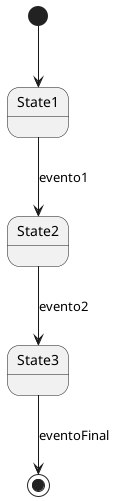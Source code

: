 @startuml
[*] --> State1
State1 --> State2 : evento1
State2 --> State3 : evento2
State3 --> [*] : eventoFinal
@enduml


